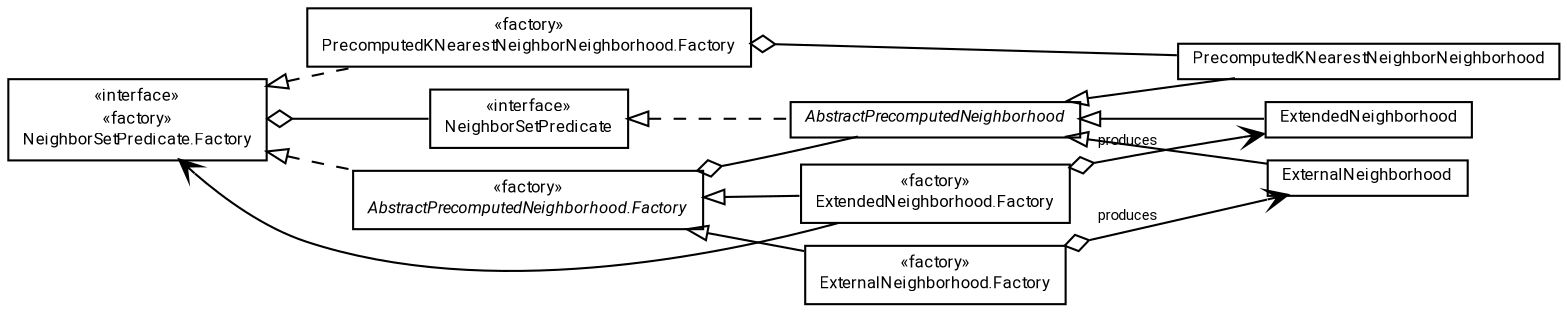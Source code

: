 #!/usr/local/bin/dot
#
# Class diagram 
# Generated by UMLGraph version R5_7_2-60-g0e99a6 (http://www.spinellis.gr/umlgraph/)
#

digraph G {
	graph [fontnames="svg"]
	edge [fontname="Roboto",fontsize=7,labelfontname="Roboto",labelfontsize=7,color="black"];
	node [fontname="Roboto",fontcolor="black",fontsize=8,shape=plaintext,margin=0,width=0,height=0];
	nodesep=0.15;
	ranksep=0.25;
	rankdir=LR;
	// de.lmu.ifi.dbs.elki.algorithm.outlier.spatial.neighborhood.AbstractPrecomputedNeighborhood
	c773399 [label=<<table title="de.lmu.ifi.dbs.elki.algorithm.outlier.spatial.neighborhood.AbstractPrecomputedNeighborhood" border="0" cellborder="1" cellspacing="0" cellpadding="2" href="AbstractPrecomputedNeighborhood.html" target="_parent">
		<tr><td><table border="0" cellspacing="0" cellpadding="1">
		<tr><td align="center" balign="center"> <font face="Roboto"><i>AbstractPrecomputedNeighborhood</i></font> </td></tr>
		</table></td></tr>
		</table>>, URL="AbstractPrecomputedNeighborhood.html"];
	// de.lmu.ifi.dbs.elki.algorithm.outlier.spatial.neighborhood.AbstractPrecomputedNeighborhood.Factory<O>
	c773400 [label=<<table title="de.lmu.ifi.dbs.elki.algorithm.outlier.spatial.neighborhood.AbstractPrecomputedNeighborhood.Factory" border="0" cellborder="1" cellspacing="0" cellpadding="2" href="AbstractPrecomputedNeighborhood.Factory.html" target="_parent">
		<tr><td><table border="0" cellspacing="0" cellpadding="1">
		<tr><td align="center" balign="center"> &#171;factory&#187; </td></tr>
		<tr><td align="center" balign="center"> <font face="Roboto"><i>AbstractPrecomputedNeighborhood.Factory</i></font> </td></tr>
		</table></td></tr>
		</table>>, URL="AbstractPrecomputedNeighborhood.Factory.html"];
	// de.lmu.ifi.dbs.elki.algorithm.outlier.spatial.neighborhood.PrecomputedKNearestNeighborNeighborhood
	c773401 [label=<<table title="de.lmu.ifi.dbs.elki.algorithm.outlier.spatial.neighborhood.PrecomputedKNearestNeighborNeighborhood" border="0" cellborder="1" cellspacing="0" cellpadding="2" href="PrecomputedKNearestNeighborNeighborhood.html" target="_parent">
		<tr><td><table border="0" cellspacing="0" cellpadding="1">
		<tr><td align="center" balign="center"> <font face="Roboto">PrecomputedKNearestNeighborNeighborhood</font> </td></tr>
		</table></td></tr>
		</table>>, URL="PrecomputedKNearestNeighborNeighborhood.html"];
	// de.lmu.ifi.dbs.elki.algorithm.outlier.spatial.neighborhood.PrecomputedKNearestNeighborNeighborhood.Factory<O>
	c773402 [label=<<table title="de.lmu.ifi.dbs.elki.algorithm.outlier.spatial.neighborhood.PrecomputedKNearestNeighborNeighborhood.Factory" border="0" cellborder="1" cellspacing="0" cellpadding="2" href="PrecomputedKNearestNeighborNeighborhood.Factory.html" target="_parent">
		<tr><td><table border="0" cellspacing="0" cellpadding="1">
		<tr><td align="center" balign="center"> &#171;factory&#187; </td></tr>
		<tr><td align="center" balign="center"> <font face="Roboto">PrecomputedKNearestNeighborNeighborhood.Factory</font> </td></tr>
		</table></td></tr>
		</table>>, URL="PrecomputedKNearestNeighborNeighborhood.Factory.html"];
	// de.lmu.ifi.dbs.elki.algorithm.outlier.spatial.neighborhood.ExtendedNeighborhood
	c773404 [label=<<table title="de.lmu.ifi.dbs.elki.algorithm.outlier.spatial.neighborhood.ExtendedNeighborhood" border="0" cellborder="1" cellspacing="0" cellpadding="2" href="ExtendedNeighborhood.html" target="_parent">
		<tr><td><table border="0" cellspacing="0" cellpadding="1">
		<tr><td align="center" balign="center"> <font face="Roboto">ExtendedNeighborhood</font> </td></tr>
		</table></td></tr>
		</table>>, URL="ExtendedNeighborhood.html"];
	// de.lmu.ifi.dbs.elki.algorithm.outlier.spatial.neighborhood.ExtendedNeighborhood.Factory<O>
	c773405 [label=<<table title="de.lmu.ifi.dbs.elki.algorithm.outlier.spatial.neighborhood.ExtendedNeighborhood.Factory" border="0" cellborder="1" cellspacing="0" cellpadding="2" href="ExtendedNeighborhood.Factory.html" target="_parent">
		<tr><td><table border="0" cellspacing="0" cellpadding="1">
		<tr><td align="center" balign="center"> &#171;factory&#187; </td></tr>
		<tr><td align="center" balign="center"> <font face="Roboto">ExtendedNeighborhood.Factory</font> </td></tr>
		</table></td></tr>
		</table>>, URL="ExtendedNeighborhood.Factory.html"];
	// de.lmu.ifi.dbs.elki.algorithm.outlier.spatial.neighborhood.NeighborSetPredicate
	c773407 [label=<<table title="de.lmu.ifi.dbs.elki.algorithm.outlier.spatial.neighborhood.NeighborSetPredicate" border="0" cellborder="1" cellspacing="0" cellpadding="2" href="NeighborSetPredicate.html" target="_parent">
		<tr><td><table border="0" cellspacing="0" cellpadding="1">
		<tr><td align="center" balign="center"> &#171;interface&#187; </td></tr>
		<tr><td align="center" balign="center"> <font face="Roboto">NeighborSetPredicate</font> </td></tr>
		</table></td></tr>
		</table>>, URL="NeighborSetPredicate.html"];
	// de.lmu.ifi.dbs.elki.algorithm.outlier.spatial.neighborhood.NeighborSetPredicate.Factory<O>
	c773408 [label=<<table title="de.lmu.ifi.dbs.elki.algorithm.outlier.spatial.neighborhood.NeighborSetPredicate.Factory" border="0" cellborder="1" cellspacing="0" cellpadding="2" href="NeighborSetPredicate.Factory.html" target="_parent">
		<tr><td><table border="0" cellspacing="0" cellpadding="1">
		<tr><td align="center" balign="center"> &#171;interface&#187; </td></tr>
		<tr><td align="center" balign="center"> &#171;factory&#187; </td></tr>
		<tr><td align="center" balign="center"> <font face="Roboto">NeighborSetPredicate.Factory</font> </td></tr>
		</table></td></tr>
		</table>>, URL="NeighborSetPredicate.Factory.html"];
	// de.lmu.ifi.dbs.elki.algorithm.outlier.spatial.neighborhood.ExternalNeighborhood
	c773409 [label=<<table title="de.lmu.ifi.dbs.elki.algorithm.outlier.spatial.neighborhood.ExternalNeighborhood" border="0" cellborder="1" cellspacing="0" cellpadding="2" href="ExternalNeighborhood.html" target="_parent">
		<tr><td><table border="0" cellspacing="0" cellpadding="1">
		<tr><td align="center" balign="center"> <font face="Roboto">ExternalNeighborhood</font> </td></tr>
		</table></td></tr>
		</table>>, URL="ExternalNeighborhood.html"];
	// de.lmu.ifi.dbs.elki.algorithm.outlier.spatial.neighborhood.ExternalNeighborhood.Factory
	c773410 [label=<<table title="de.lmu.ifi.dbs.elki.algorithm.outlier.spatial.neighborhood.ExternalNeighborhood.Factory" border="0" cellborder="1" cellspacing="0" cellpadding="2" href="ExternalNeighborhood.Factory.html" target="_parent">
		<tr><td><table border="0" cellspacing="0" cellpadding="1">
		<tr><td align="center" balign="center"> &#171;factory&#187; </td></tr>
		<tr><td align="center" balign="center"> <font face="Roboto">ExternalNeighborhood.Factory</font> </td></tr>
		</table></td></tr>
		</table>>, URL="ExternalNeighborhood.Factory.html"];
	// de.lmu.ifi.dbs.elki.algorithm.outlier.spatial.neighborhood.AbstractPrecomputedNeighborhood implements de.lmu.ifi.dbs.elki.algorithm.outlier.spatial.neighborhood.NeighborSetPredicate
	c773407 -> c773399 [arrowtail=empty,style=dashed,dir=back,weight=9];
	// de.lmu.ifi.dbs.elki.algorithm.outlier.spatial.neighborhood.AbstractPrecomputedNeighborhood.Factory<O> implements de.lmu.ifi.dbs.elki.algorithm.outlier.spatial.neighborhood.NeighborSetPredicate.Factory<O>
	c773408 -> c773400 [arrowtail=empty,style=dashed,dir=back,weight=9];
	// de.lmu.ifi.dbs.elki.algorithm.outlier.spatial.neighborhood.AbstractPrecomputedNeighborhood.Factory<O> has de.lmu.ifi.dbs.elki.algorithm.outlier.spatial.neighborhood.AbstractPrecomputedNeighborhood
	c773400 -> c773399 [arrowhead=none,arrowtail=ediamond,dir=back,weight=4];
	// de.lmu.ifi.dbs.elki.algorithm.outlier.spatial.neighborhood.PrecomputedKNearestNeighborNeighborhood extends de.lmu.ifi.dbs.elki.algorithm.outlier.spatial.neighborhood.AbstractPrecomputedNeighborhood
	c773399 -> c773401 [arrowtail=empty,dir=back,weight=10];
	// de.lmu.ifi.dbs.elki.algorithm.outlier.spatial.neighborhood.PrecomputedKNearestNeighborNeighborhood.Factory<O> implements de.lmu.ifi.dbs.elki.algorithm.outlier.spatial.neighborhood.NeighborSetPredicate.Factory<O>
	c773408 -> c773402 [arrowtail=empty,style=dashed,dir=back,weight=9];
	// de.lmu.ifi.dbs.elki.algorithm.outlier.spatial.neighborhood.PrecomputedKNearestNeighborNeighborhood.Factory<O> has de.lmu.ifi.dbs.elki.algorithm.outlier.spatial.neighborhood.PrecomputedKNearestNeighborNeighborhood
	c773402 -> c773401 [arrowhead=none,arrowtail=ediamond,dir=back,weight=4];
	// de.lmu.ifi.dbs.elki.algorithm.outlier.spatial.neighborhood.ExtendedNeighborhood extends de.lmu.ifi.dbs.elki.algorithm.outlier.spatial.neighborhood.AbstractPrecomputedNeighborhood
	c773399 -> c773404 [arrowtail=empty,dir=back,weight=10];
	// de.lmu.ifi.dbs.elki.algorithm.outlier.spatial.neighborhood.ExtendedNeighborhood.Factory<O> extends de.lmu.ifi.dbs.elki.algorithm.outlier.spatial.neighborhood.AbstractPrecomputedNeighborhood.Factory<O>
	c773400 -> c773405 [arrowtail=empty,dir=back,weight=10];
	// de.lmu.ifi.dbs.elki.algorithm.outlier.spatial.neighborhood.ExtendedNeighborhood.Factory<O> navhas de.lmu.ifi.dbs.elki.algorithm.outlier.spatial.neighborhood.ExtendedNeighborhood
	c773405 -> c773404 [arrowhead=open,arrowtail=ediamond,dir=both,weight=3,label="produces"];
	// de.lmu.ifi.dbs.elki.algorithm.outlier.spatial.neighborhood.NeighborSetPredicate.Factory<O> has de.lmu.ifi.dbs.elki.algorithm.outlier.spatial.neighborhood.NeighborSetPredicate
	c773408 -> c773407 [arrowhead=none,arrowtail=ediamond,dir=back,weight=4];
	// de.lmu.ifi.dbs.elki.algorithm.outlier.spatial.neighborhood.ExternalNeighborhood extends de.lmu.ifi.dbs.elki.algorithm.outlier.spatial.neighborhood.AbstractPrecomputedNeighborhood
	c773399 -> c773409 [arrowtail=empty,dir=back,weight=10];
	// de.lmu.ifi.dbs.elki.algorithm.outlier.spatial.neighborhood.ExternalNeighborhood.Factory extends de.lmu.ifi.dbs.elki.algorithm.outlier.spatial.neighborhood.AbstractPrecomputedNeighborhood.Factory<O>
	c773400 -> c773410 [arrowtail=empty,dir=back,weight=10];
	// de.lmu.ifi.dbs.elki.algorithm.outlier.spatial.neighborhood.ExternalNeighborhood.Factory navhas de.lmu.ifi.dbs.elki.algorithm.outlier.spatial.neighborhood.ExternalNeighborhood
	c773410 -> c773409 [arrowhead=open,arrowtail=ediamond,dir=both,weight=3,label="produces"];
	// de.lmu.ifi.dbs.elki.algorithm.outlier.spatial.neighborhood.ExtendedNeighborhood.Factory<O> navassoc de.lmu.ifi.dbs.elki.algorithm.outlier.spatial.neighborhood.NeighborSetPredicate.Factory<O>
	c773405 -> c773408 [arrowhead=open,weight=1];
}

